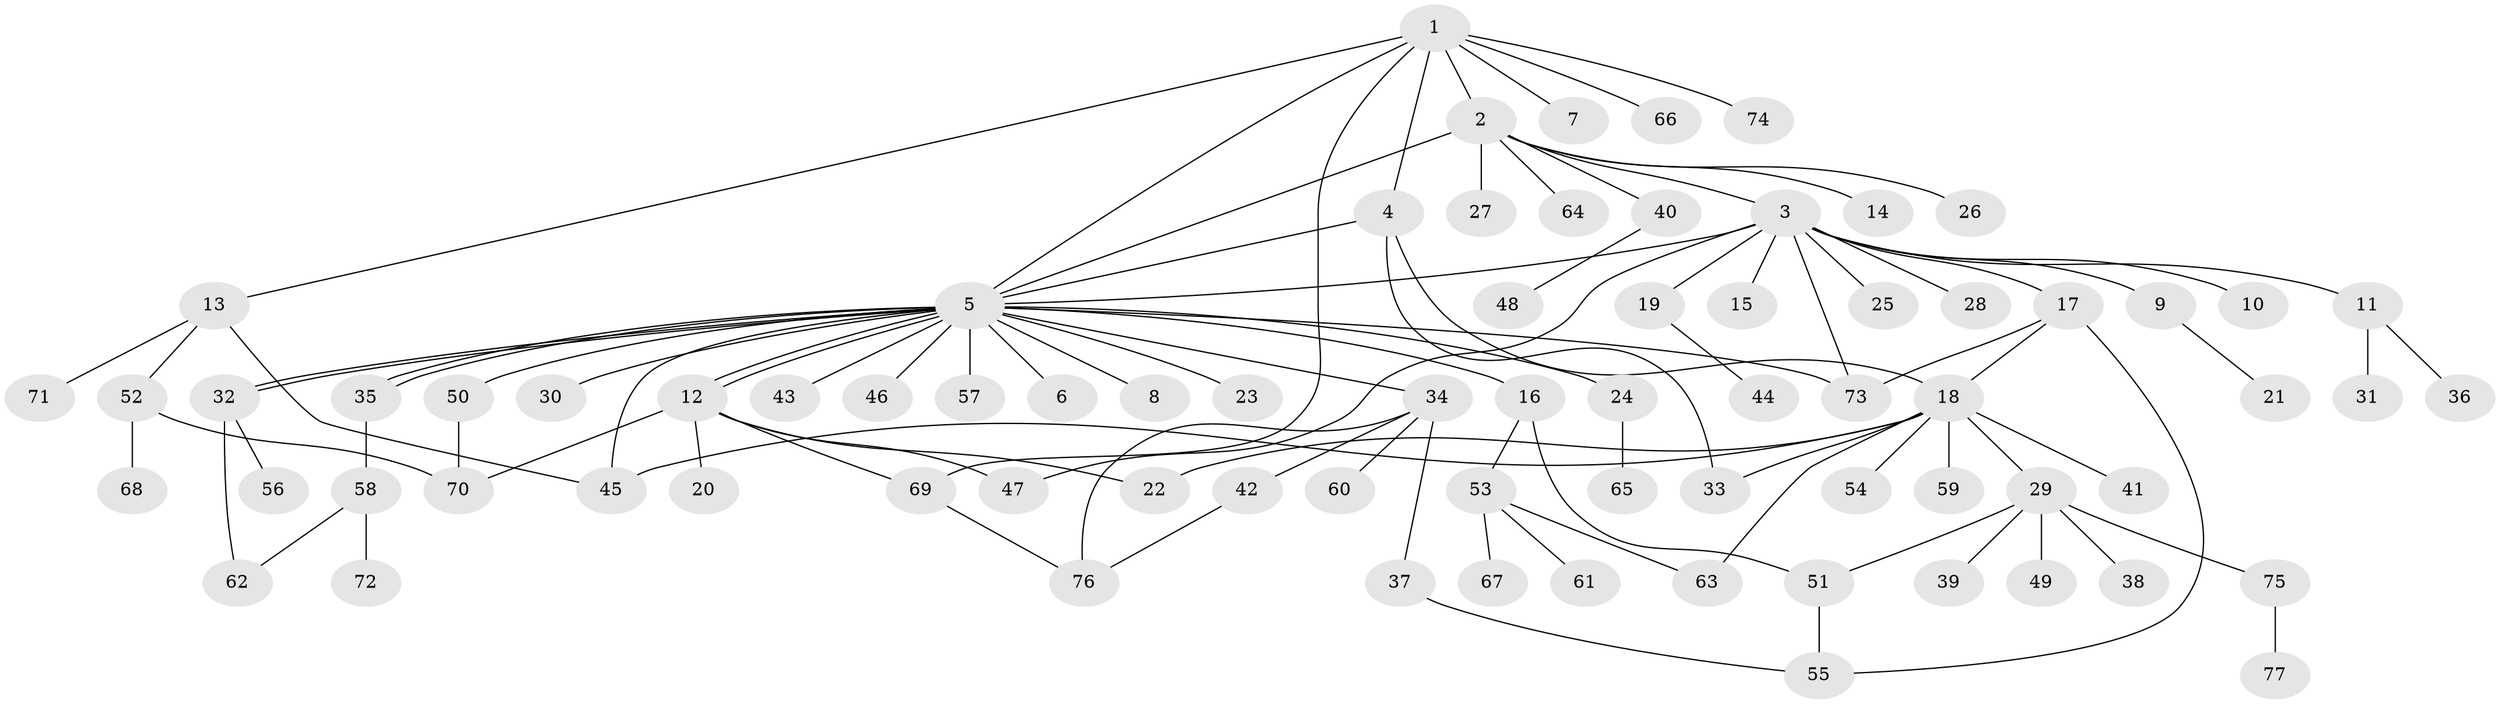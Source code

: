 // coarse degree distribution, {19: 0.021739130434782608, 1: 0.7608695652173914, 5: 0.021739130434782608, 2: 0.10869565217391304, 4: 0.021739130434782608, 3: 0.021739130434782608, 14: 0.021739130434782608, 6: 0.021739130434782608}
// Generated by graph-tools (version 1.1) at 2025/50/03/04/25 21:50:43]
// undirected, 77 vertices, 100 edges
graph export_dot {
graph [start="1"]
  node [color=gray90,style=filled];
  1;
  2;
  3;
  4;
  5;
  6;
  7;
  8;
  9;
  10;
  11;
  12;
  13;
  14;
  15;
  16;
  17;
  18;
  19;
  20;
  21;
  22;
  23;
  24;
  25;
  26;
  27;
  28;
  29;
  30;
  31;
  32;
  33;
  34;
  35;
  36;
  37;
  38;
  39;
  40;
  41;
  42;
  43;
  44;
  45;
  46;
  47;
  48;
  49;
  50;
  51;
  52;
  53;
  54;
  55;
  56;
  57;
  58;
  59;
  60;
  61;
  62;
  63;
  64;
  65;
  66;
  67;
  68;
  69;
  70;
  71;
  72;
  73;
  74;
  75;
  76;
  77;
  1 -- 2;
  1 -- 4;
  1 -- 5;
  1 -- 7;
  1 -- 13;
  1 -- 66;
  1 -- 69;
  1 -- 74;
  2 -- 3;
  2 -- 5;
  2 -- 14;
  2 -- 26;
  2 -- 27;
  2 -- 40;
  2 -- 64;
  3 -- 5;
  3 -- 9;
  3 -- 10;
  3 -- 11;
  3 -- 15;
  3 -- 17;
  3 -- 19;
  3 -- 25;
  3 -- 28;
  3 -- 47;
  3 -- 73;
  4 -- 5;
  4 -- 18;
  4 -- 33;
  5 -- 6;
  5 -- 8;
  5 -- 12;
  5 -- 12;
  5 -- 16;
  5 -- 23;
  5 -- 24;
  5 -- 30;
  5 -- 32;
  5 -- 32;
  5 -- 34;
  5 -- 35;
  5 -- 35;
  5 -- 43;
  5 -- 45;
  5 -- 46;
  5 -- 50;
  5 -- 57;
  5 -- 73;
  9 -- 21;
  11 -- 31;
  11 -- 36;
  12 -- 20;
  12 -- 22;
  12 -- 47;
  12 -- 69;
  12 -- 70;
  13 -- 45;
  13 -- 52;
  13 -- 71;
  16 -- 51;
  16 -- 53;
  17 -- 18;
  17 -- 55;
  17 -- 73;
  18 -- 22;
  18 -- 29;
  18 -- 33;
  18 -- 41;
  18 -- 45;
  18 -- 54;
  18 -- 59;
  18 -- 63;
  19 -- 44;
  24 -- 65;
  29 -- 38;
  29 -- 39;
  29 -- 49;
  29 -- 51;
  29 -- 75;
  32 -- 56;
  32 -- 62;
  34 -- 37;
  34 -- 42;
  34 -- 60;
  34 -- 76;
  35 -- 58;
  37 -- 55;
  40 -- 48;
  42 -- 76;
  50 -- 70;
  51 -- 55;
  52 -- 68;
  52 -- 70;
  53 -- 61;
  53 -- 63;
  53 -- 67;
  58 -- 62;
  58 -- 72;
  69 -- 76;
  75 -- 77;
}

